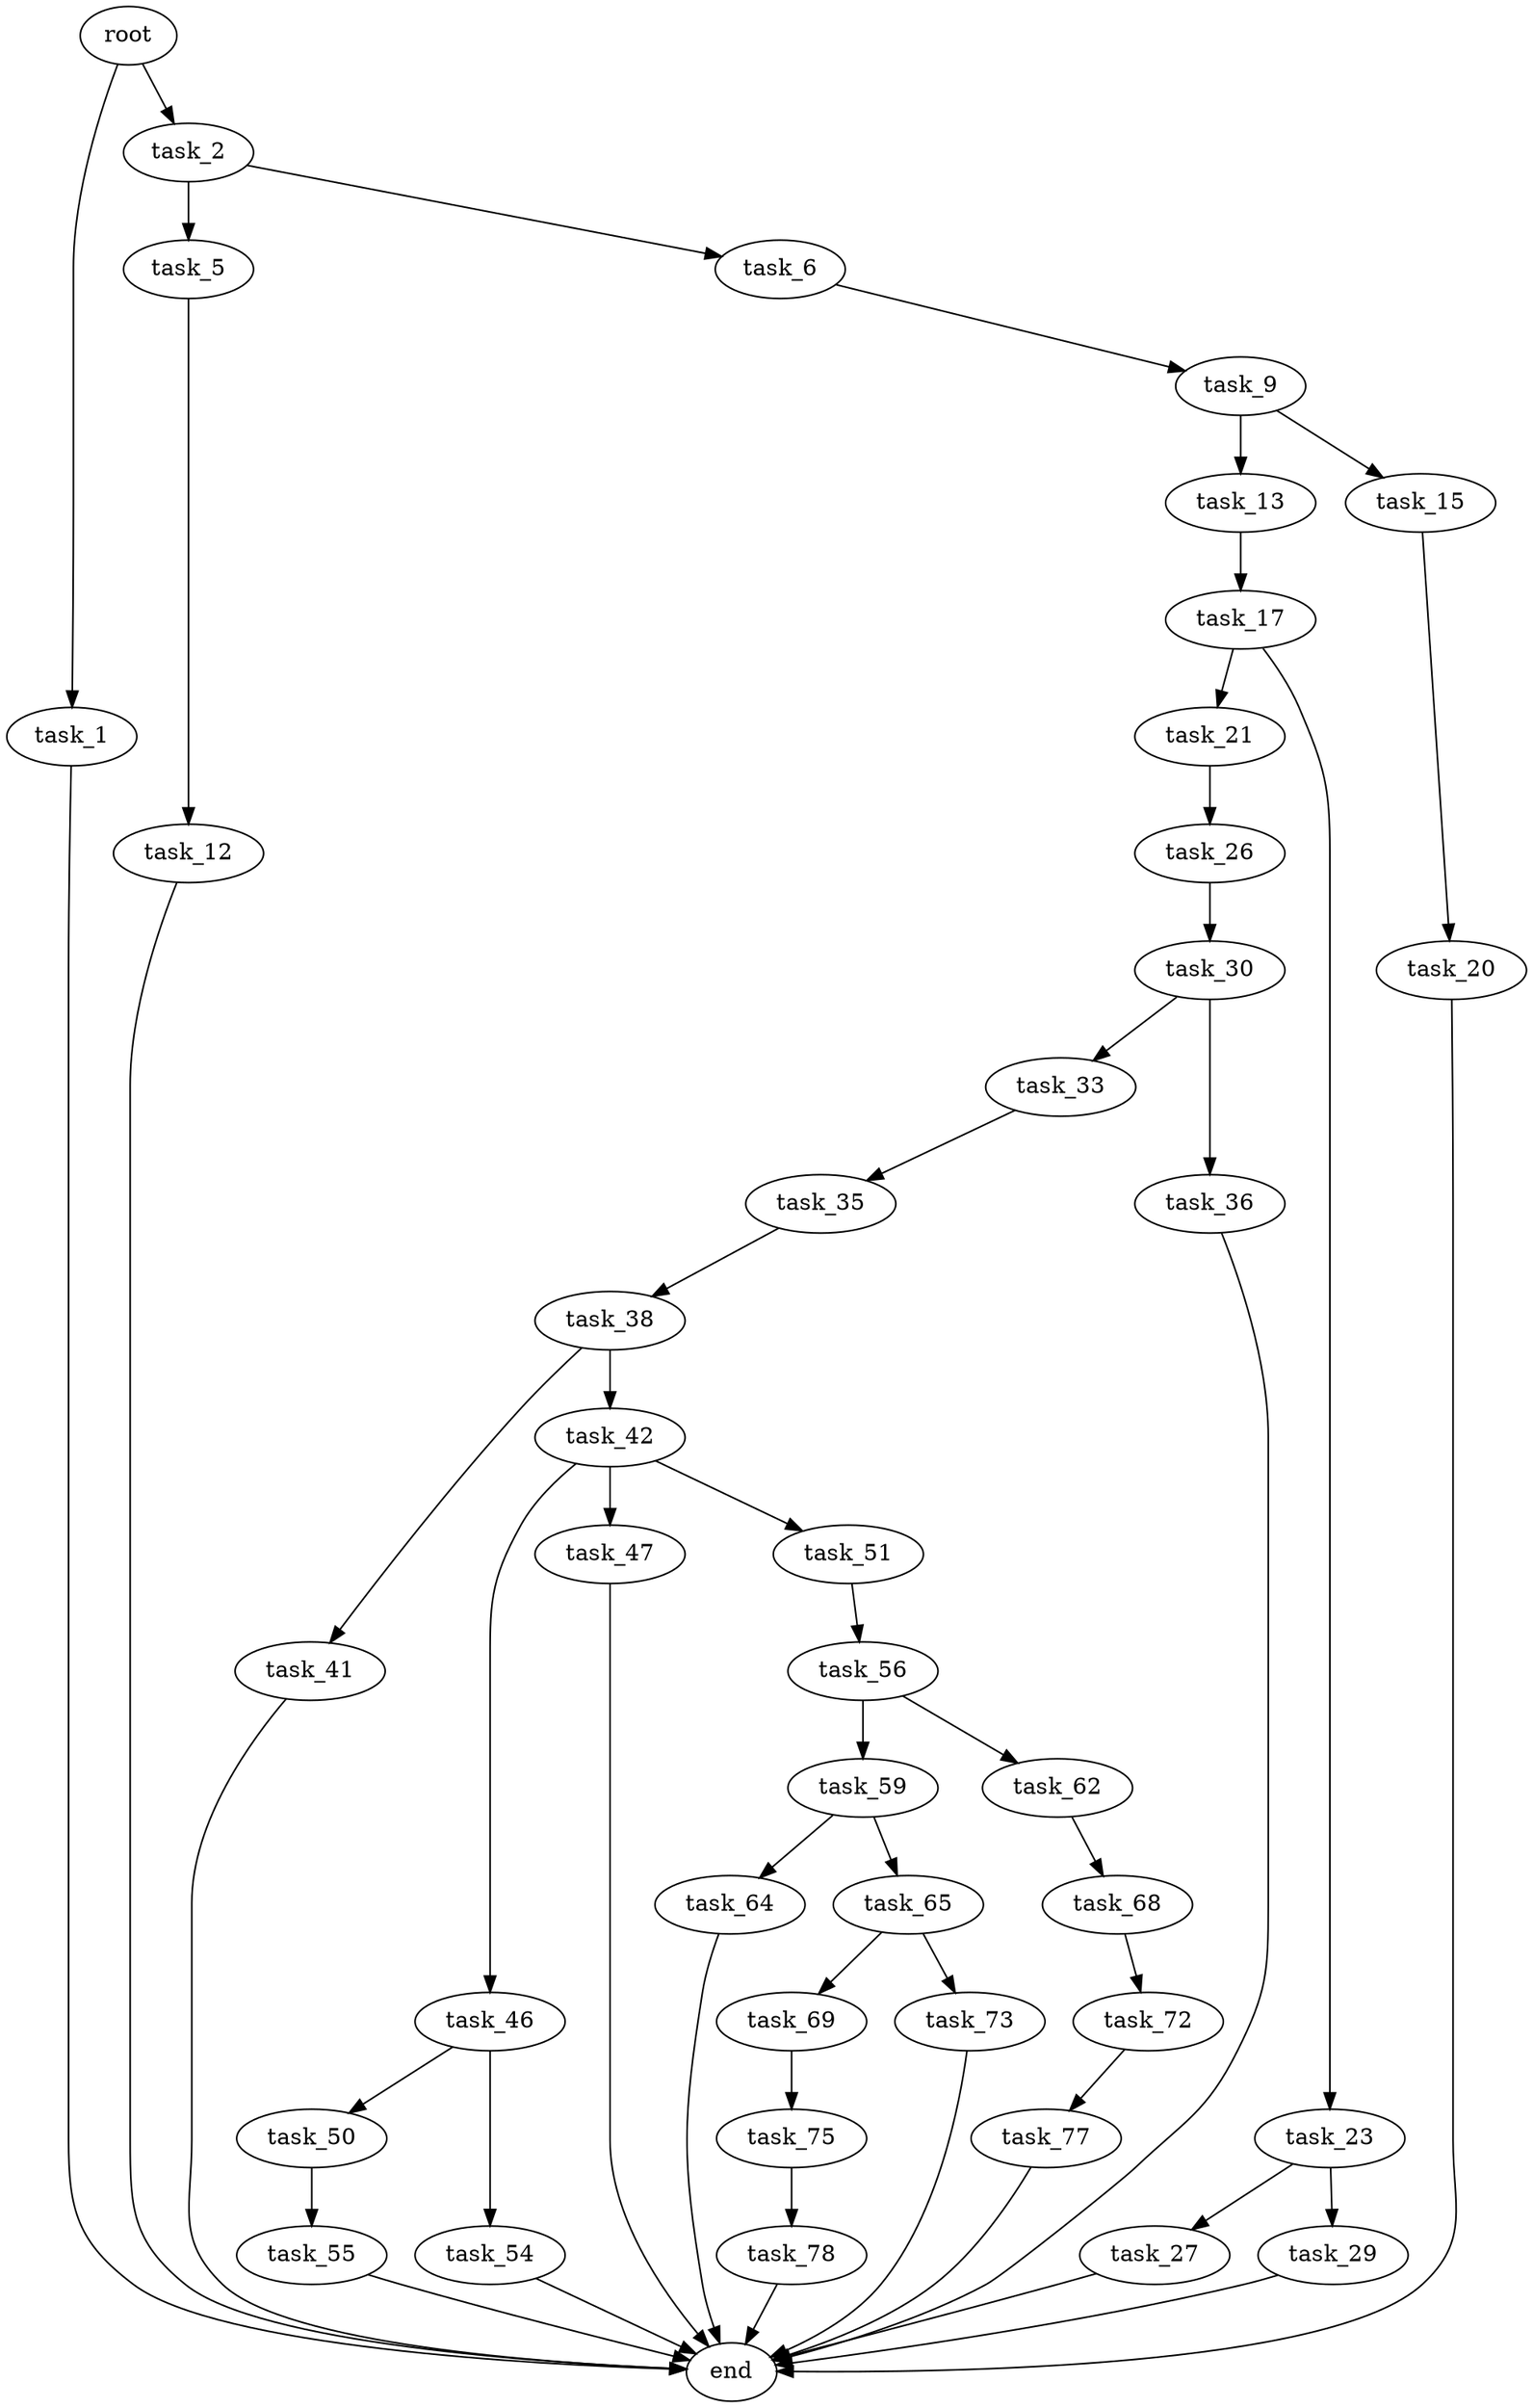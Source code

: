 digraph G {
  root [size="0.000000"];
  task_1 [size="394115744937.000000"];
  task_2 [size="1096284213308.000000"];
  task_5 [size="153485749421.000000"];
  task_6 [size="13898267472.000000"];
  task_9 [size="18314048186.000000"];
  task_12 [size="1073741824000.000000"];
  task_13 [size="368293445632.000000"];
  task_15 [size="1631266399.000000"];
  task_17 [size="14798354226.000000"];
  task_20 [size="782757789696.000000"];
  task_21 [size="28991029248.000000"];
  task_23 [size="594375558009.000000"];
  task_26 [size="10641037673.000000"];
  task_27 [size="908508570512.000000"];
  task_29 [size="68719476736.000000"];
  task_30 [size="41360008438.000000"];
  task_33 [size="782757789696.000000"];
  task_35 [size="1073741824000.000000"];
  task_36 [size="333204163827.000000"];
  task_38 [size="8310289560.000000"];
  task_41 [size="368293445632.000000"];
  task_42 [size="1012381644956.000000"];
  task_46 [size="368293445632.000000"];
  task_47 [size="624886223057.000000"];
  task_50 [size="430164856965.000000"];
  task_51 [size="134217728000.000000"];
  task_54 [size="2737007119.000000"];
  task_55 [size="961984682.000000"];
  task_56 [size="492565401018.000000"];
  task_59 [size="782757789696.000000"];
  task_62 [size="666931567991.000000"];
  task_64 [size="162227177164.000000"];
  task_65 [size="368293445632.000000"];
  task_68 [size="1039686539443.000000"];
  task_69 [size="28672831007.000000"];
  task_72 [size="37319423676.000000"];
  task_73 [size="46195724807.000000"];
  task_75 [size="360546136355.000000"];
  task_77 [size="36692333116.000000"];
  task_78 [size="13343863898.000000"];
  end [size="0.000000"];

  root -> task_1 [size="1.000000"];
  root -> task_2 [size="1.000000"];
  task_1 -> end [size="1.000000"];
  task_2 -> task_5 [size="679477248.000000"];
  task_2 -> task_6 [size="679477248.000000"];
  task_5 -> task_12 [size="536870912.000000"];
  task_6 -> task_9 [size="411041792.000000"];
  task_9 -> task_13 [size="33554432.000000"];
  task_9 -> task_15 [size="33554432.000000"];
  task_12 -> end [size="1.000000"];
  task_13 -> task_17 [size="411041792.000000"];
  task_15 -> task_20 [size="33554432.000000"];
  task_17 -> task_21 [size="411041792.000000"];
  task_17 -> task_23 [size="411041792.000000"];
  task_20 -> end [size="1.000000"];
  task_21 -> task_26 [size="75497472.000000"];
  task_23 -> task_27 [size="679477248.000000"];
  task_23 -> task_29 [size="679477248.000000"];
  task_26 -> task_30 [size="209715200.000000"];
  task_27 -> end [size="1.000000"];
  task_29 -> end [size="1.000000"];
  task_30 -> task_33 [size="838860800.000000"];
  task_30 -> task_36 [size="838860800.000000"];
  task_33 -> task_35 [size="679477248.000000"];
  task_35 -> task_38 [size="838860800.000000"];
  task_36 -> end [size="1.000000"];
  task_38 -> task_41 [size="411041792.000000"];
  task_38 -> task_42 [size="411041792.000000"];
  task_41 -> end [size="1.000000"];
  task_42 -> task_46 [size="838860800.000000"];
  task_42 -> task_47 [size="838860800.000000"];
  task_42 -> task_51 [size="838860800.000000"];
  task_46 -> task_50 [size="411041792.000000"];
  task_46 -> task_54 [size="411041792.000000"];
  task_47 -> end [size="1.000000"];
  task_50 -> task_55 [size="838860800.000000"];
  task_51 -> task_56 [size="209715200.000000"];
  task_54 -> end [size="1.000000"];
  task_55 -> end [size="1.000000"];
  task_56 -> task_59 [size="536870912.000000"];
  task_56 -> task_62 [size="536870912.000000"];
  task_59 -> task_64 [size="679477248.000000"];
  task_59 -> task_65 [size="679477248.000000"];
  task_62 -> task_68 [size="411041792.000000"];
  task_64 -> end [size="1.000000"];
  task_65 -> task_69 [size="411041792.000000"];
  task_65 -> task_73 [size="411041792.000000"];
  task_68 -> task_72 [size="838860800.000000"];
  task_69 -> task_75 [size="838860800.000000"];
  task_72 -> task_77 [size="838860800.000000"];
  task_73 -> end [size="1.000000"];
  task_75 -> task_78 [size="679477248.000000"];
  task_77 -> end [size="1.000000"];
  task_78 -> end [size="1.000000"];
}
